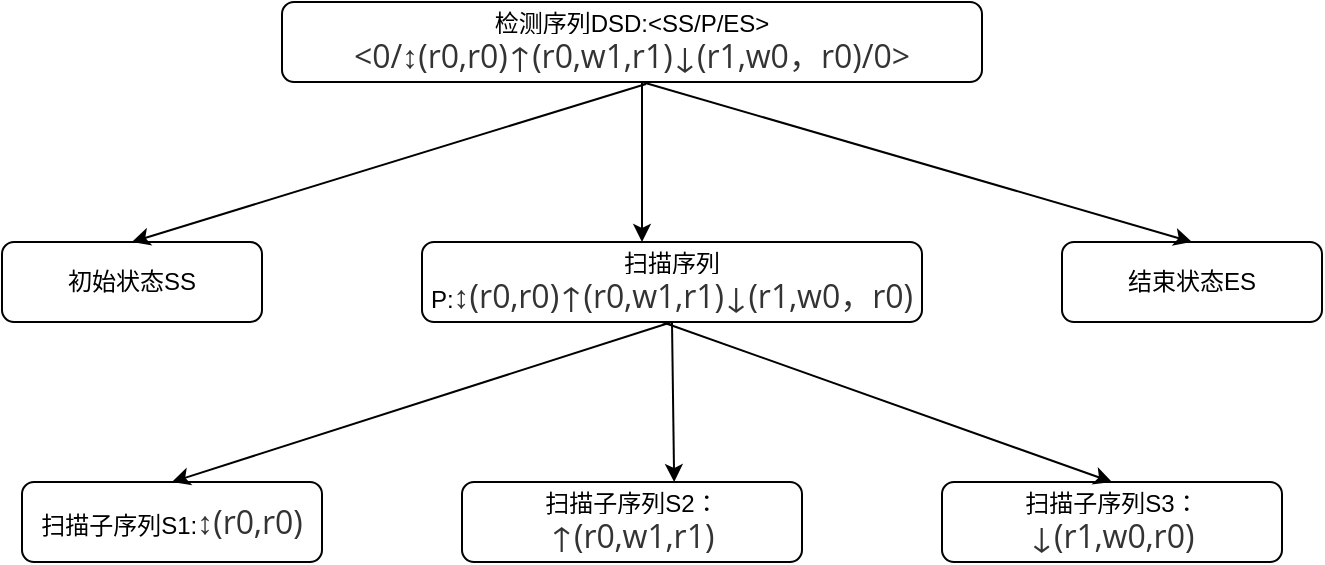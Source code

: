 <mxfile version="20.2.7" type="github">
  <diagram id="iYrUOhIXQRtHA39T7H4S" name="第 1 页">
    <mxGraphModel dx="1422" dy="794" grid="1" gridSize="10" guides="1" tooltips="1" connect="1" arrows="1" fold="1" page="1" pageScale="1" pageWidth="827" pageHeight="1169" math="0" shadow="0">
      <root>
        <mxCell id="0" />
        <mxCell id="1" parent="0" />
        <mxCell id="NIiwQRUN0ZrAghXSacfO-2" value="检测序列DSD:&amp;lt;SS/P/ES&amp;gt;&lt;br&gt;&lt;span style=&quot;color: rgb(51, 51, 51); font-family: &amp;quot;Open Sans&amp;quot;, &amp;quot;Clear Sans&amp;quot;, &amp;quot;Helvetica Neue&amp;quot;, Helvetica, Arial, sans-serif; font-size: 16px; orphans: 4; text-align: left; background-color: rgb(255, 255, 255);&quot;&gt;&amp;lt;0/↕(r0,r0)↑(r0,w1,r1)↓(r1,w0，r0)/0&amp;gt; &lt;/span&gt;" style="rounded=1;whiteSpace=wrap;html=1;" vertex="1" parent="1">
          <mxGeometry x="210" y="80" width="350" height="40" as="geometry" />
        </mxCell>
        <mxCell id="NIiwQRUN0ZrAghXSacfO-3" value="初始状态SS" style="rounded=1;whiteSpace=wrap;html=1;" vertex="1" parent="1">
          <mxGeometry x="70" y="200" width="130" height="40" as="geometry" />
        </mxCell>
        <mxCell id="NIiwQRUN0ZrAghXSacfO-4" value="扫描序列P:&lt;span style=&quot;color: rgb(51, 51, 51); font-family: &amp;quot;Open Sans&amp;quot;, &amp;quot;Clear Sans&amp;quot;, &amp;quot;Helvetica Neue&amp;quot;, Helvetica, Arial, sans-serif; font-size: 16px; orphans: 4; text-align: left; background-color: rgb(255, 255, 255);&quot;&gt;↕(r0,r0)↑(r0,w1,r1)↓(r1,w0，r0)&lt;/span&gt;" style="rounded=1;whiteSpace=wrap;html=1;" vertex="1" parent="1">
          <mxGeometry x="280" y="200" width="250" height="40" as="geometry" />
        </mxCell>
        <mxCell id="NIiwQRUN0ZrAghXSacfO-5" value="结束状态ES" style="rounded=1;whiteSpace=wrap;html=1;" vertex="1" parent="1">
          <mxGeometry x="600" y="200" width="130" height="40" as="geometry" />
        </mxCell>
        <mxCell id="NIiwQRUN0ZrAghXSacfO-7" value="" style="endArrow=classic;html=1;rounded=0;exitX=0.52;exitY=1.025;exitDx=0;exitDy=0;exitPerimeter=0;entryX=0.5;entryY=0;entryDx=0;entryDy=0;" edge="1" parent="1" source="NIiwQRUN0ZrAghXSacfO-2" target="NIiwQRUN0ZrAghXSacfO-3">
          <mxGeometry width="50" height="50" relative="1" as="geometry">
            <mxPoint x="390" y="400" as="sourcePoint" />
            <mxPoint x="440" y="350" as="targetPoint" />
          </mxGeometry>
        </mxCell>
        <mxCell id="NIiwQRUN0ZrAghXSacfO-8" value="" style="endArrow=classic;html=1;rounded=0;" edge="1" parent="1">
          <mxGeometry width="50" height="50" relative="1" as="geometry">
            <mxPoint x="390" y="120" as="sourcePoint" />
            <mxPoint x="390" y="200" as="targetPoint" />
          </mxGeometry>
        </mxCell>
        <mxCell id="NIiwQRUN0ZrAghXSacfO-9" value="" style="endArrow=classic;html=1;rounded=0;entryX=0.5;entryY=0;entryDx=0;entryDy=0;" edge="1" parent="1" target="NIiwQRUN0ZrAghXSacfO-5">
          <mxGeometry width="50" height="50" relative="1" as="geometry">
            <mxPoint x="390" y="120" as="sourcePoint" />
            <mxPoint x="440" y="350" as="targetPoint" />
          </mxGeometry>
        </mxCell>
        <mxCell id="NIiwQRUN0ZrAghXSacfO-10" value="扫描子序列S2：&lt;span style=&quot;color: rgb(51, 51, 51); font-family: &amp;quot;Open Sans&amp;quot;, &amp;quot;Clear Sans&amp;quot;, &amp;quot;Helvetica Neue&amp;quot;, Helvetica, Arial, sans-serif; font-size: 16px; orphans: 4; text-align: left; background-color: rgb(255, 255, 255);&quot;&gt;↑(r0,w1,r1)&lt;/span&gt;" style="rounded=1;whiteSpace=wrap;html=1;" vertex="1" parent="1">
          <mxGeometry x="300" y="320" width="170" height="40" as="geometry" />
        </mxCell>
        <mxCell id="NIiwQRUN0ZrAghXSacfO-11" value="扫描子序列S1:&lt;span style=&quot;color: rgb(51, 51, 51); font-family: &amp;quot;Open Sans&amp;quot;, &amp;quot;Clear Sans&amp;quot;, &amp;quot;Helvetica Neue&amp;quot;, Helvetica, Arial, sans-serif; font-size: 16px; orphans: 4; text-align: left; background-color: rgb(255, 255, 255);&quot;&gt;↕(r0,r0)&lt;/span&gt;" style="rounded=1;whiteSpace=wrap;html=1;" vertex="1" parent="1">
          <mxGeometry x="80" y="320" width="150" height="40" as="geometry" />
        </mxCell>
        <mxCell id="NIiwQRUN0ZrAghXSacfO-13" value="扫描子序列S3：&lt;span style=&quot;color: rgb(51, 51, 51); font-family: &amp;quot;Open Sans&amp;quot;, &amp;quot;Clear Sans&amp;quot;, &amp;quot;Helvetica Neue&amp;quot;, Helvetica, Arial, sans-serif; font-size: 16px; orphans: 4; text-align: left; background-color: rgb(255, 255, 255);&quot;&gt;↓(r1,w0,r0)&lt;/span&gt;" style="rounded=1;whiteSpace=wrap;html=1;" vertex="1" parent="1">
          <mxGeometry x="540" y="320" width="170" height="40" as="geometry" />
        </mxCell>
        <mxCell id="NIiwQRUN0ZrAghXSacfO-14" value="" style="endArrow=classic;html=1;rounded=0;exitX=0.5;exitY=1;exitDx=0;exitDy=0;entryX=0.5;entryY=0;entryDx=0;entryDy=0;" edge="1" parent="1" source="NIiwQRUN0ZrAghXSacfO-4" target="NIiwQRUN0ZrAghXSacfO-11">
          <mxGeometry width="50" height="50" relative="1" as="geometry">
            <mxPoint x="390" y="390" as="sourcePoint" />
            <mxPoint x="440" y="340" as="targetPoint" />
          </mxGeometry>
        </mxCell>
        <mxCell id="NIiwQRUN0ZrAghXSacfO-15" value="" style="endArrow=classic;html=1;rounded=0;exitX=0.5;exitY=1;exitDx=0;exitDy=0;entryX=0.624;entryY=0;entryDx=0;entryDy=0;entryPerimeter=0;" edge="1" parent="1" source="NIiwQRUN0ZrAghXSacfO-4" target="NIiwQRUN0ZrAghXSacfO-10">
          <mxGeometry width="50" height="50" relative="1" as="geometry">
            <mxPoint x="390" y="390" as="sourcePoint" />
            <mxPoint x="440" y="340" as="targetPoint" />
          </mxGeometry>
        </mxCell>
        <mxCell id="NIiwQRUN0ZrAghXSacfO-16" value="" style="endArrow=classic;html=1;rounded=0;entryX=0.5;entryY=0;entryDx=0;entryDy=0;" edge="1" parent="1" target="NIiwQRUN0ZrAghXSacfO-13">
          <mxGeometry width="50" height="50" relative="1" as="geometry">
            <mxPoint x="400" y="240" as="sourcePoint" />
            <mxPoint x="440" y="340" as="targetPoint" />
          </mxGeometry>
        </mxCell>
      </root>
    </mxGraphModel>
  </diagram>
</mxfile>
